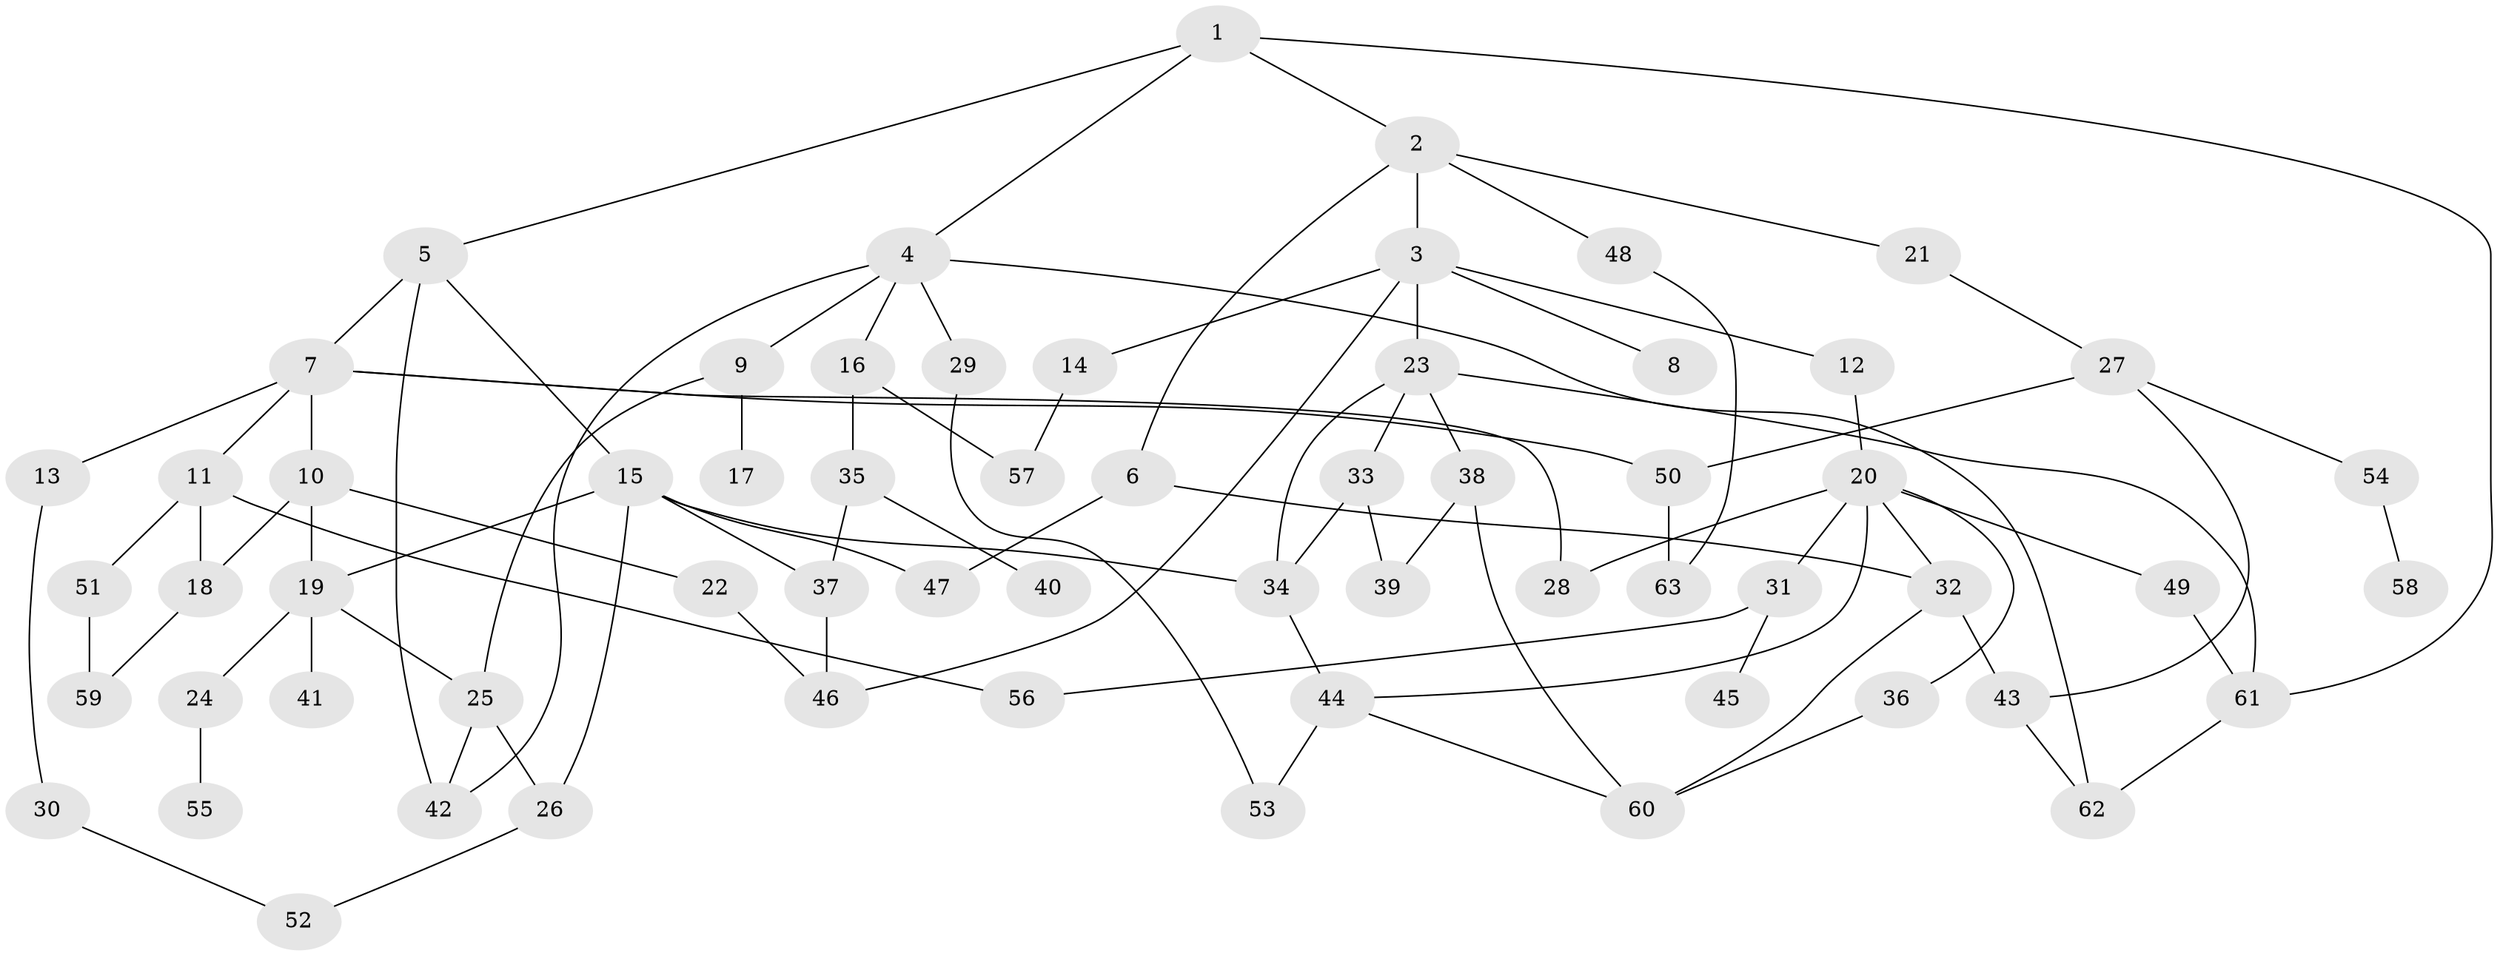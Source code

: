 // coarse degree distribution, {4: 0.175, 9: 0.025, 6: 0.025, 8: 0.075, 5: 0.125, 1: 0.125, 2: 0.325, 3: 0.125}
// Generated by graph-tools (version 1.1) at 2025/41/03/06/25 10:41:25]
// undirected, 63 vertices, 93 edges
graph export_dot {
graph [start="1"]
  node [color=gray90,style=filled];
  1;
  2;
  3;
  4;
  5;
  6;
  7;
  8;
  9;
  10;
  11;
  12;
  13;
  14;
  15;
  16;
  17;
  18;
  19;
  20;
  21;
  22;
  23;
  24;
  25;
  26;
  27;
  28;
  29;
  30;
  31;
  32;
  33;
  34;
  35;
  36;
  37;
  38;
  39;
  40;
  41;
  42;
  43;
  44;
  45;
  46;
  47;
  48;
  49;
  50;
  51;
  52;
  53;
  54;
  55;
  56;
  57;
  58;
  59;
  60;
  61;
  62;
  63;
  1 -- 2;
  1 -- 4;
  1 -- 5;
  1 -- 61;
  2 -- 3;
  2 -- 6;
  2 -- 21;
  2 -- 48;
  3 -- 8;
  3 -- 12;
  3 -- 14;
  3 -- 23;
  3 -- 46;
  4 -- 9;
  4 -- 16;
  4 -- 29;
  4 -- 42;
  4 -- 62;
  5 -- 7;
  5 -- 15;
  5 -- 42;
  6 -- 32;
  6 -- 47;
  7 -- 10;
  7 -- 11;
  7 -- 13;
  7 -- 50;
  7 -- 28;
  9 -- 17;
  9 -- 25;
  10 -- 18;
  10 -- 19;
  10 -- 22;
  11 -- 51;
  11 -- 18;
  11 -- 56;
  12 -- 20;
  13 -- 30;
  14 -- 57;
  15 -- 26;
  15 -- 34;
  15 -- 47;
  15 -- 19;
  15 -- 37;
  16 -- 35;
  16 -- 57;
  18 -- 59;
  19 -- 24;
  19 -- 41;
  19 -- 25;
  20 -- 28;
  20 -- 31;
  20 -- 36;
  20 -- 44;
  20 -- 49;
  20 -- 32;
  21 -- 27;
  22 -- 46;
  23 -- 33;
  23 -- 38;
  23 -- 34;
  23 -- 61;
  24 -- 55;
  25 -- 26;
  25 -- 42;
  26 -- 52;
  27 -- 43;
  27 -- 54;
  27 -- 50;
  29 -- 53;
  30 -- 52;
  31 -- 45;
  31 -- 56;
  32 -- 43;
  32 -- 60;
  33 -- 39;
  33 -- 34;
  34 -- 44;
  35 -- 37;
  35 -- 40;
  36 -- 60;
  37 -- 46;
  38 -- 39;
  38 -- 60;
  43 -- 62;
  44 -- 60;
  44 -- 53;
  48 -- 63;
  49 -- 61;
  50 -- 63;
  51 -- 59;
  54 -- 58;
  61 -- 62;
}
